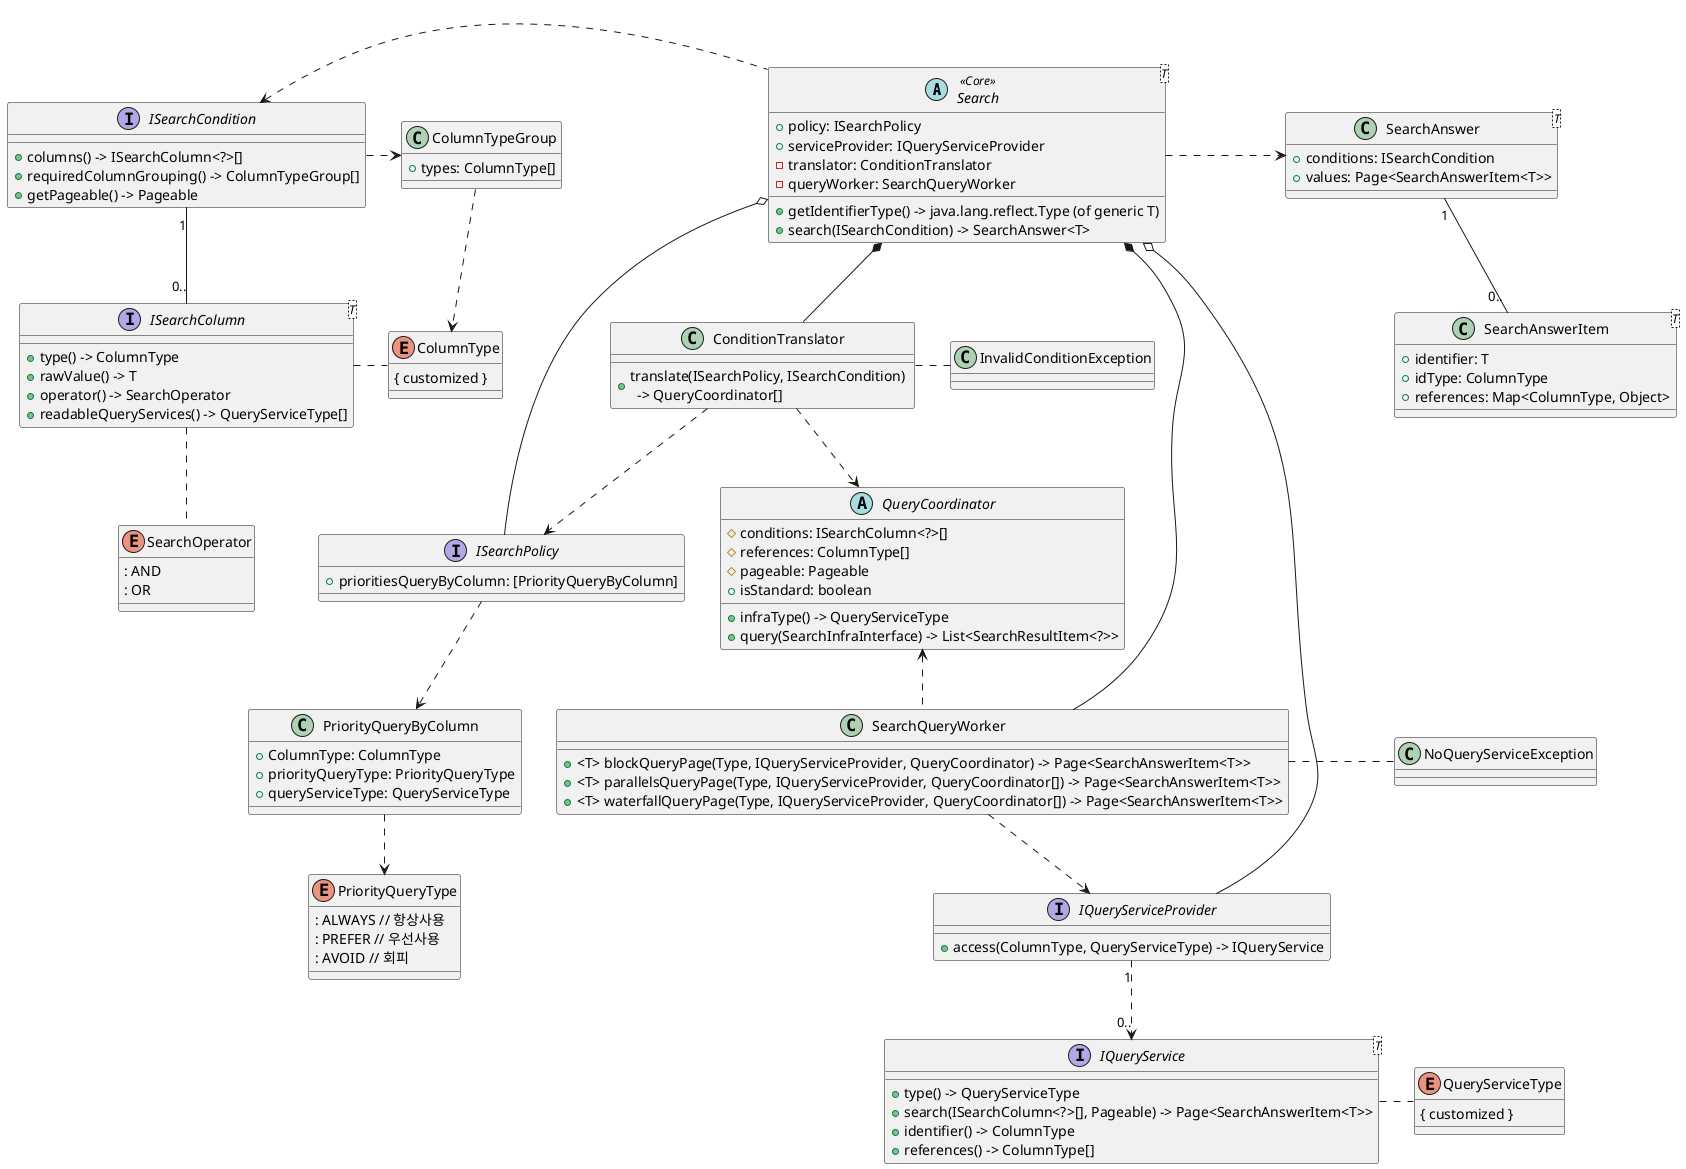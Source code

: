 @startuml

/' SearchProduct
 - Core Domain
'/
abstract Search<T><<Core>> {
    + policy: ISearchPolicy
    + serviceProvider: IQueryServiceProvider
    - translator: ConditionTranslator
    - queryWorker: SearchQueryWorker

    + getIdentifierType() -> java.lang.reflect.Type (of generic T)
    + search(ISearchCondition) -> SearchAnswer<T>
}

/' ISearchCondition
 - 검색 도메인 가시화
 - 검색 조건 정의
 - 버전 관리
'/
interface ISearchCondition {
    + columns() -> ISearchColumn<?>[]
    + requiredColumnGrouping() -> ColumnTypeGroup[]
    + getPageable() -> Pageable
}

class ColumnTypeGroup {
    + types: ColumnType[]
}

interface ISearchColumn<T> {
    + type() -> ColumnType
    + rawValue() -> T
    + operator() -> SearchOperator
    + readableQueryServices() -> QueryServiceType[]
}

enum ColumnType {
    { customized }
}

enum SearchOperator {
    : AND
    : OR
}

class SearchAnswer<T> {
    + conditions: ISearchCondition
    + values: Page<SearchAnswerItem<T>>
}

class SearchAnswerItem<T> {
    + identifier: T
    + idType: ColumnType
    + references: Map<ColumnType, Object>
}

class ConditionTranslator {
    + translate(ISearchPolicy, ISearchCondition) \n  -> QueryCoordinator[]
}

class InvalidConditionException


/' ISearchPolicyProvider
'/
interface ISearchPolicy {
    + prioritiesQueryByColumn: [PriorityQueryByColumn]
}

class PriorityQueryByColumn {
    + ColumnType: ColumnType
    + priorityQueryType: PriorityQueryType
    + queryServiceType: QueryServiceType
}

enum PriorityQueryType {
: ALWAYS // 항상사용
: PREFER // 우선사용
: AVOID // 회피
}


class NoQueryServiceException

/' SearchQueryWorker
'/
class SearchQueryWorker {
    + <T> blockQueryPage(Type, IQueryServiceProvider, QueryCoordinator) -> Page<SearchAnswerItem<T>>
    + <T> parallelsQueryPage(Type, IQueryServiceProvider, QueryCoordinator[]) -> Page<SearchAnswerItem<T>>
    + <T> waterfallQueryPage(Type, IQueryServiceProvider, QueryCoordinator[]) -> Page<SearchAnswerItem<T>>
}

/' QueryCoordinator
'/
abstract QueryCoordinator {
    # conditions: ISearchColumn<?>[]
    # references: ColumnType[]
    # pageable: Pageable
    + isStandard: boolean
    + infraType() -> QueryServiceType
    + query(SearchInfraInterface) -> List<SearchResultItem<?>>
}

/' IQueryService
 - 기본 순서는 IQueryServiceProvider 에 정의된 순서.
'/
interface IQueryService<T> {
    + type() -> QueryServiceType
    + search(ISearchColumn<?>[], Pageable) -> Page<SearchAnswerItem<T>>
    + identifier() -> ColumnType
    + references() -> ColumnType[]
}

interface IQueryServiceProvider {
    + access(ColumnType, QueryServiceType) -> IQueryService
}

enum QueryServiceType {
{ customized }
}


Search .> SearchAnswer
Search *-- SearchQueryWorker
Search *-- ConditionTranslator
Search o--- IQueryServiceProvider
Search o--- ISearchPolicy

ISearchCondition "1" -- "0.." ISearchColumn
ISearchCondition <. Search
ISearchCondition .> ColumnTypeGroup

ISearchColumn . ColumnType
ISearchColumn .. SearchOperator

ColumnTypeGroup ..> ColumnType

IQueryServiceProvider "1" ..> "0.." IQueryService

IQueryService . QueryServiceType

ISearchPolicy ..> PriorityQueryByColumn

PriorityQueryByColumn ..> PriorityQueryType

ConditionTranslator ..> ISearchPolicy

SearchQueryWorker ..> IQueryServiceProvider
SearchQueryWorker . NoQueryServiceException

QueryCoordinator <.. SearchQueryWorker

ConditionTranslator ..> QueryCoordinator
ConditionTranslator . InvalidConditionException

SearchAnswer "1" -- "0.." SearchAnswerItem

@enduml